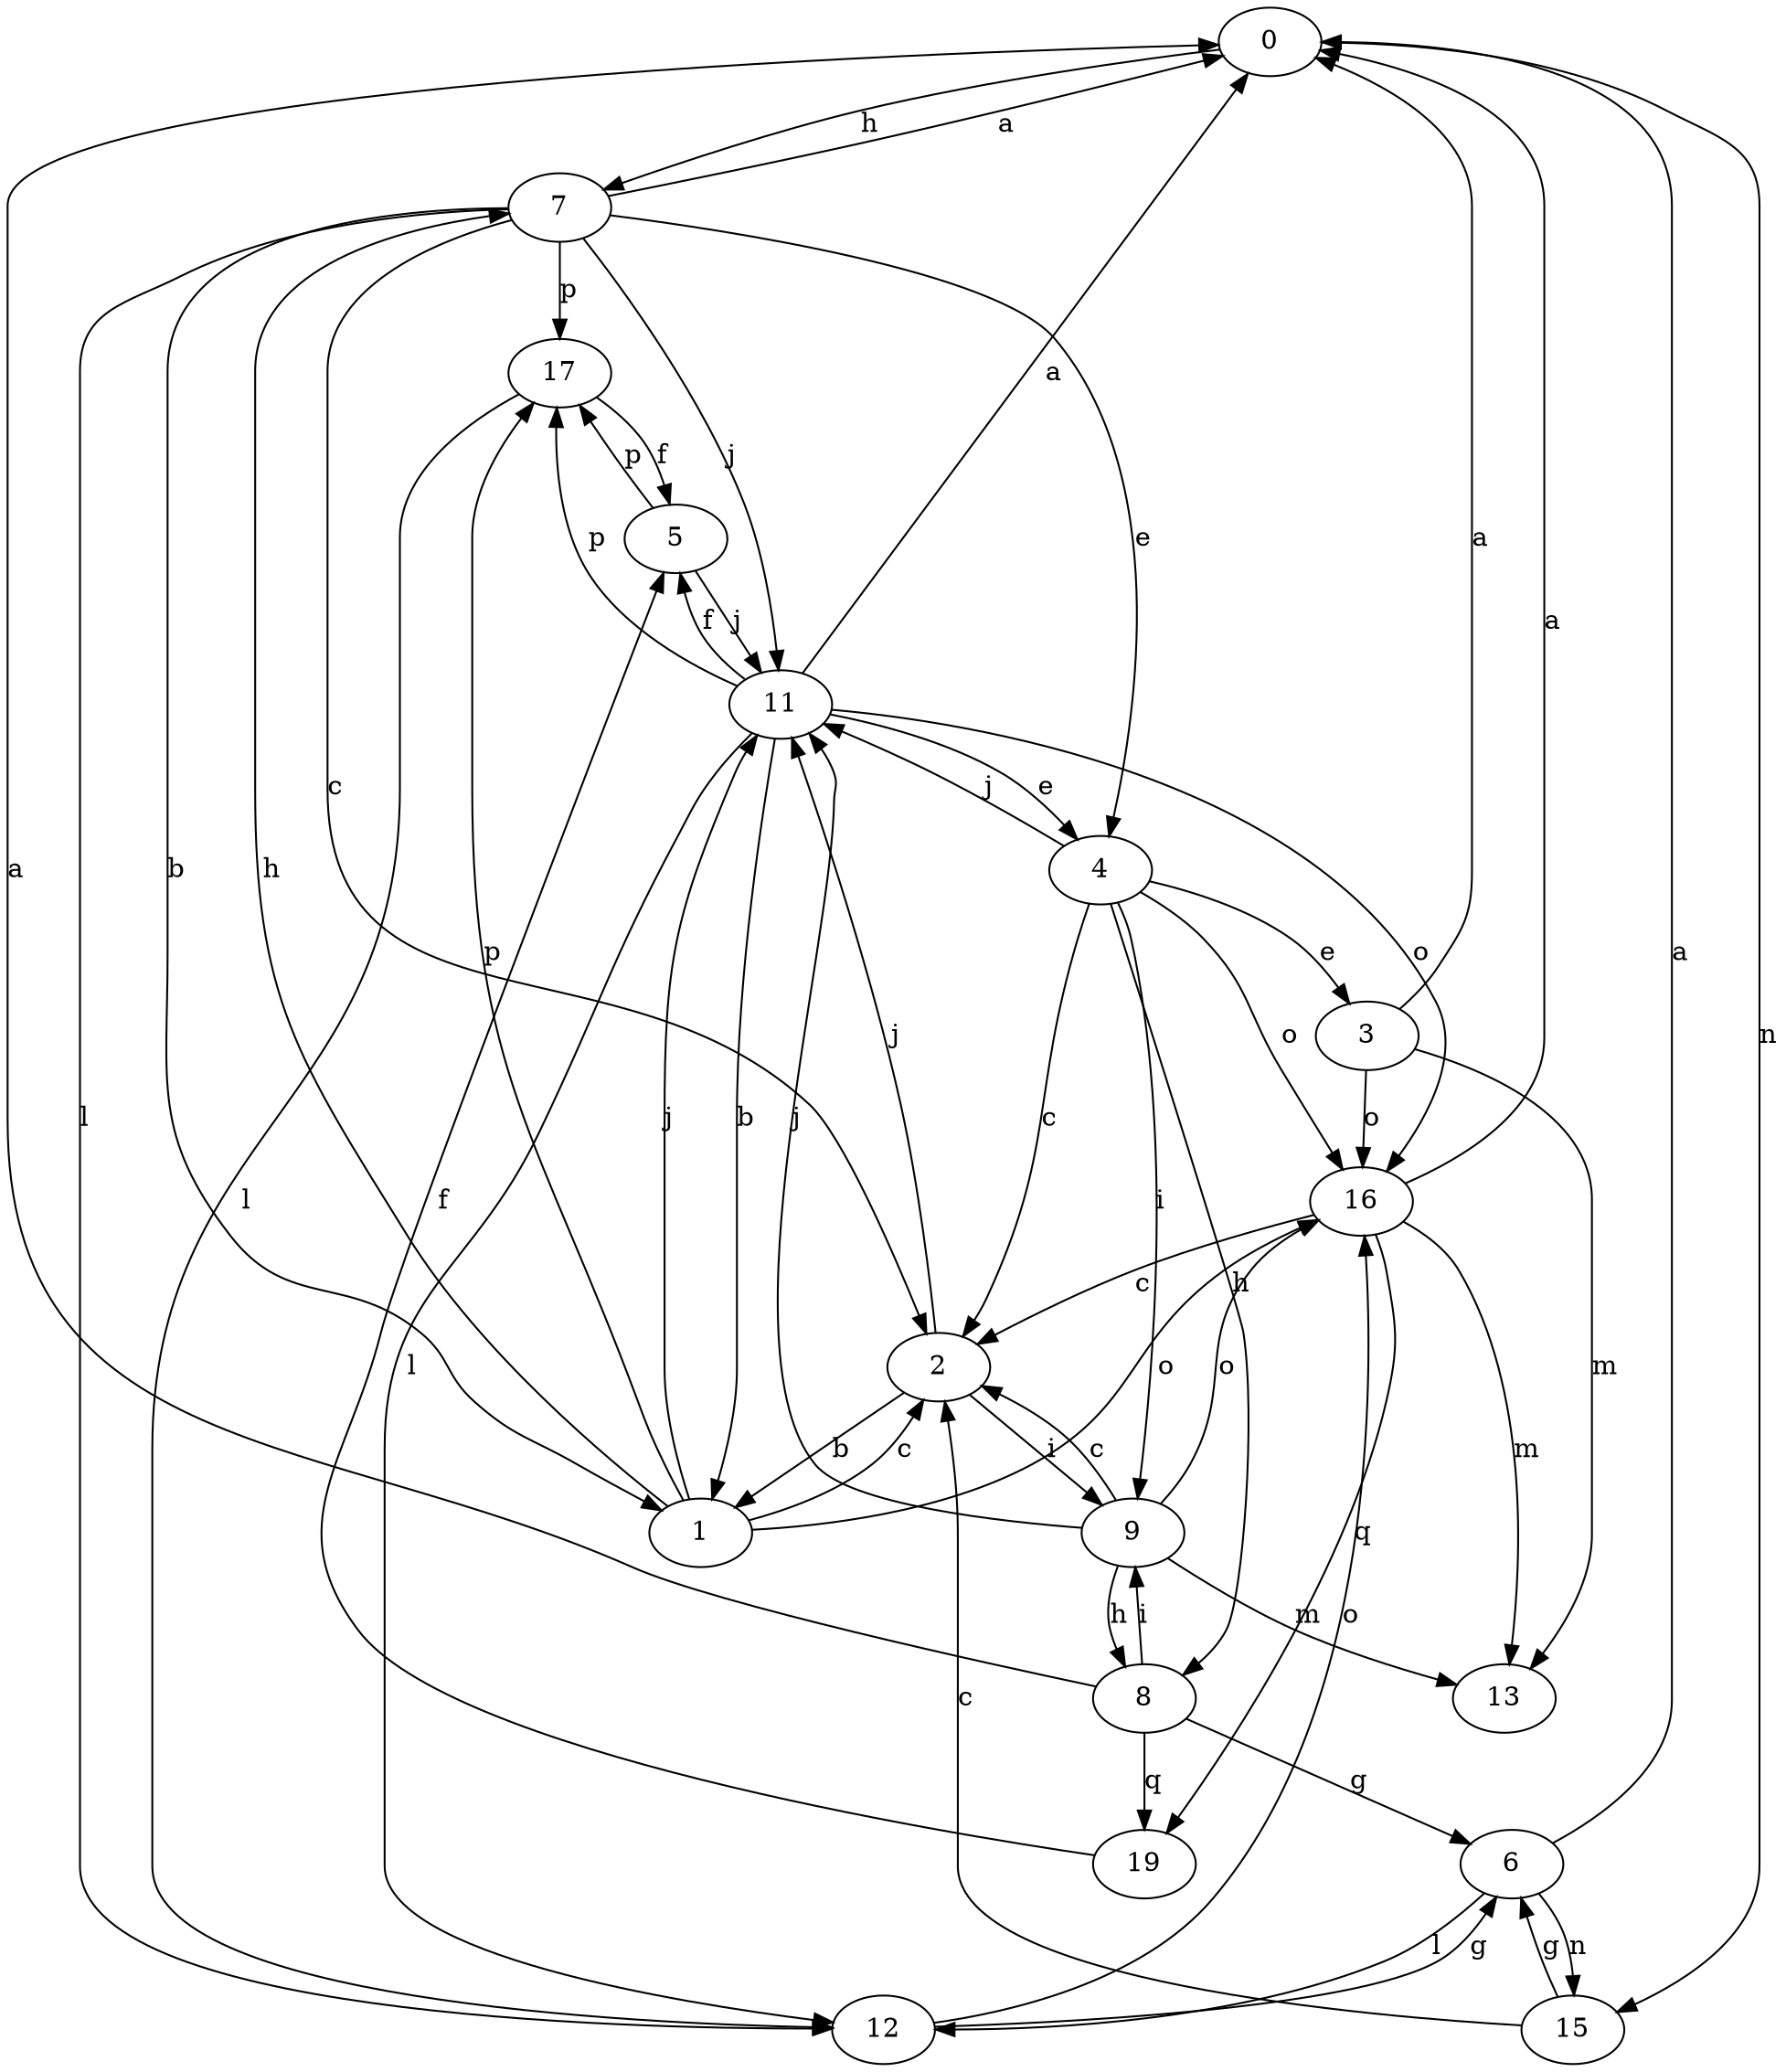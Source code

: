 strict digraph  {
0;
1;
2;
3;
4;
5;
6;
7;
8;
9;
11;
12;
13;
15;
16;
17;
19;
0 -> 7  [label=h];
0 -> 15  [label=n];
1 -> 2  [label=c];
1 -> 7  [label=h];
1 -> 11  [label=j];
1 -> 16  [label=o];
1 -> 17  [label=p];
2 -> 1  [label=b];
2 -> 9  [label=i];
2 -> 11  [label=j];
3 -> 0  [label=a];
3 -> 13  [label=m];
3 -> 16  [label=o];
4 -> 2  [label=c];
4 -> 3  [label=e];
4 -> 8  [label=h];
4 -> 9  [label=i];
4 -> 11  [label=j];
4 -> 16  [label=o];
5 -> 11  [label=j];
5 -> 17  [label=p];
6 -> 0  [label=a];
6 -> 12  [label=l];
6 -> 15  [label=n];
7 -> 0  [label=a];
7 -> 1  [label=b];
7 -> 2  [label=c];
7 -> 4  [label=e];
7 -> 11  [label=j];
7 -> 12  [label=l];
7 -> 17  [label=p];
8 -> 0  [label=a];
8 -> 6  [label=g];
8 -> 9  [label=i];
8 -> 19  [label=q];
9 -> 2  [label=c];
9 -> 8  [label=h];
9 -> 11  [label=j];
9 -> 13  [label=m];
9 -> 16  [label=o];
11 -> 0  [label=a];
11 -> 1  [label=b];
11 -> 4  [label=e];
11 -> 5  [label=f];
11 -> 12  [label=l];
11 -> 16  [label=o];
11 -> 17  [label=p];
12 -> 6  [label=g];
12 -> 16  [label=o];
15 -> 2  [label=c];
15 -> 6  [label=g];
16 -> 0  [label=a];
16 -> 2  [label=c];
16 -> 13  [label=m];
16 -> 19  [label=q];
17 -> 5  [label=f];
17 -> 12  [label=l];
19 -> 5  [label=f];
}
